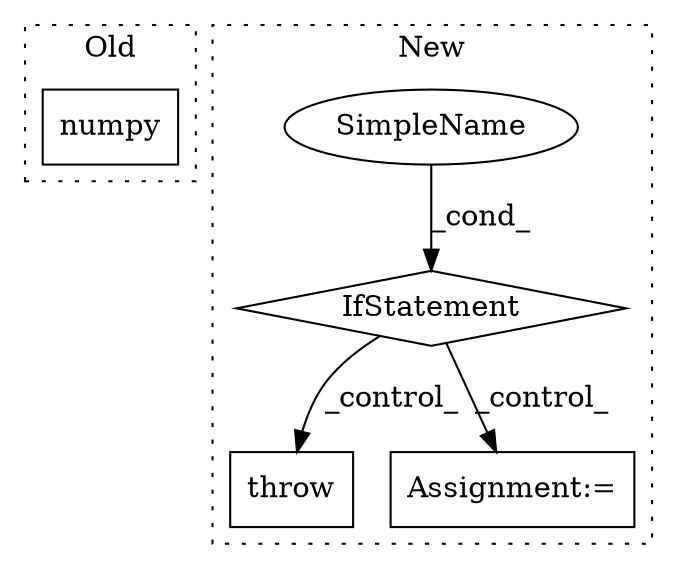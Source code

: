 digraph G {
subgraph cluster0 {
1 [label="numpy" a="32" s="2026" l="7" shape="box"];
label = "Old";
style="dotted";
}
subgraph cluster1 {
2 [label="throw" a="53" s="2150" l="6" shape="box"];
3 [label="IfStatement" a="25" s="2104,2136" l="4,2" shape="diamond"];
4 [label="SimpleName" a="42" s="" l="" shape="ellipse"];
5 [label="Assignment:=" a="7" s="2486" l="1" shape="box"];
label = "New";
style="dotted";
}
3 -> 2 [label="_control_"];
3 -> 5 [label="_control_"];
4 -> 3 [label="_cond_"];
}